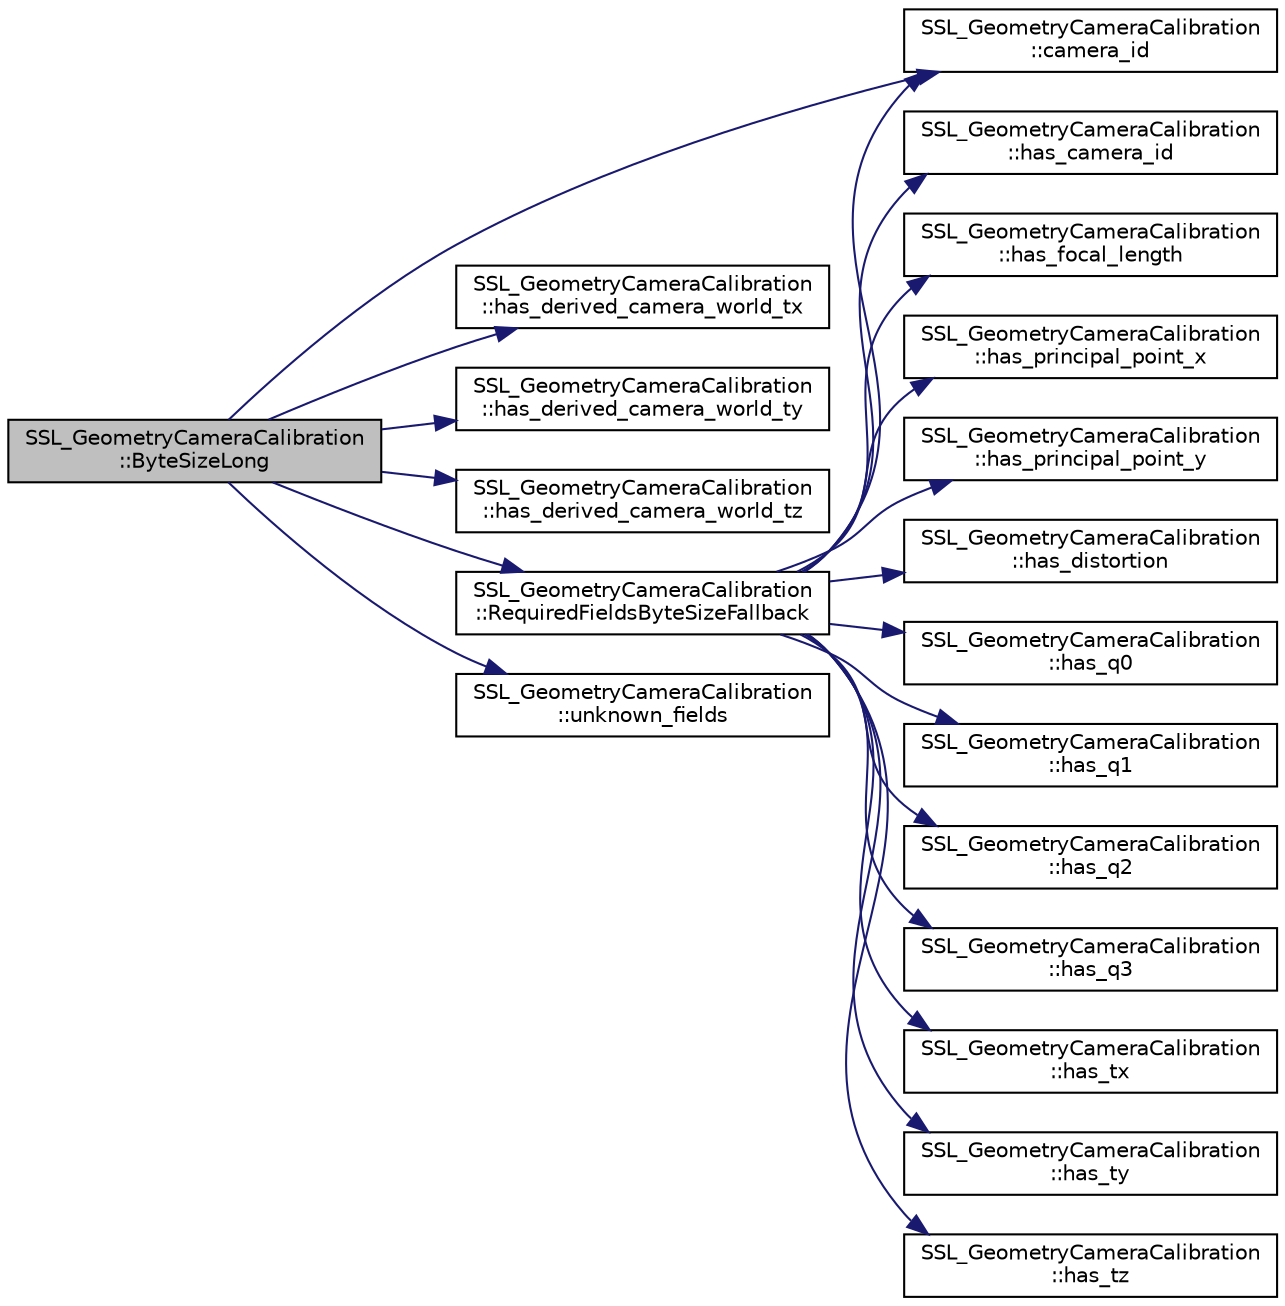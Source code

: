 digraph "SSL_GeometryCameraCalibration::ByteSizeLong"
{
 // INTERACTIVE_SVG=YES
  edge [fontname="Helvetica",fontsize="10",labelfontname="Helvetica",labelfontsize="10"];
  node [fontname="Helvetica",fontsize="10",shape=record];
  rankdir="LR";
  Node1 [label="SSL_GeometryCameraCalibration\l::ByteSizeLong",height=0.2,width=0.4,color="black", fillcolor="grey75", style="filled", fontcolor="black"];
  Node1 -> Node2 [color="midnightblue",fontsize="10",style="solid",fontname="Helvetica"];
  Node2 [label="SSL_GeometryCameraCalibration\l::camera_id",height=0.2,width=0.4,color="black", fillcolor="white", style="filled",URL="$d0/d73/class_s_s_l___geometry_camera_calibration.html#a373965d7280a2a26dc6fd7aecbc35e8f"];
  Node1 -> Node3 [color="midnightblue",fontsize="10",style="solid",fontname="Helvetica"];
  Node3 [label="SSL_GeometryCameraCalibration\l::has_derived_camera_world_tx",height=0.2,width=0.4,color="black", fillcolor="white", style="filled",URL="$d0/d73/class_s_s_l___geometry_camera_calibration.html#a1c1a73e8e1007f75d6b3d70775e4b4f4"];
  Node1 -> Node4 [color="midnightblue",fontsize="10",style="solid",fontname="Helvetica"];
  Node4 [label="SSL_GeometryCameraCalibration\l::has_derived_camera_world_ty",height=0.2,width=0.4,color="black", fillcolor="white", style="filled",URL="$d0/d73/class_s_s_l___geometry_camera_calibration.html#af176feb6e5e9b844f5f95b32a1b85387"];
  Node1 -> Node5 [color="midnightblue",fontsize="10",style="solid",fontname="Helvetica"];
  Node5 [label="SSL_GeometryCameraCalibration\l::has_derived_camera_world_tz",height=0.2,width=0.4,color="black", fillcolor="white", style="filled",URL="$d0/d73/class_s_s_l___geometry_camera_calibration.html#a41f860558caff969dd7ceb6c4a6fab03"];
  Node1 -> Node6 [color="midnightblue",fontsize="10",style="solid",fontname="Helvetica"];
  Node6 [label="SSL_GeometryCameraCalibration\l::RequiredFieldsByteSizeFallback",height=0.2,width=0.4,color="black", fillcolor="white", style="filled",URL="$d0/d73/class_s_s_l___geometry_camera_calibration.html#af633544d0b5c34ca4ebcf9106293cd6e"];
  Node6 -> Node7 [color="midnightblue",fontsize="10",style="solid",fontname="Helvetica"];
  Node7 [label="SSL_GeometryCameraCalibration\l::has_camera_id",height=0.2,width=0.4,color="black", fillcolor="white", style="filled",URL="$d0/d73/class_s_s_l___geometry_camera_calibration.html#a790ef90780a15f12742dfb8139287802"];
  Node6 -> Node2 [color="midnightblue",fontsize="10",style="solid",fontname="Helvetica"];
  Node6 -> Node8 [color="midnightblue",fontsize="10",style="solid",fontname="Helvetica"];
  Node8 [label="SSL_GeometryCameraCalibration\l::has_focal_length",height=0.2,width=0.4,color="black", fillcolor="white", style="filled",URL="$d0/d73/class_s_s_l___geometry_camera_calibration.html#a3040eb19ea1d2157e7763c1e443f0a72"];
  Node6 -> Node9 [color="midnightblue",fontsize="10",style="solid",fontname="Helvetica"];
  Node9 [label="SSL_GeometryCameraCalibration\l::has_principal_point_x",height=0.2,width=0.4,color="black", fillcolor="white", style="filled",URL="$d0/d73/class_s_s_l___geometry_camera_calibration.html#a2f97c94ebc54ca221e8893a42799095c"];
  Node6 -> Node10 [color="midnightblue",fontsize="10",style="solid",fontname="Helvetica"];
  Node10 [label="SSL_GeometryCameraCalibration\l::has_principal_point_y",height=0.2,width=0.4,color="black", fillcolor="white", style="filled",URL="$d0/d73/class_s_s_l___geometry_camera_calibration.html#aa69323b324335de72fcc816175c32840"];
  Node6 -> Node11 [color="midnightblue",fontsize="10",style="solid",fontname="Helvetica"];
  Node11 [label="SSL_GeometryCameraCalibration\l::has_distortion",height=0.2,width=0.4,color="black", fillcolor="white", style="filled",URL="$d0/d73/class_s_s_l___geometry_camera_calibration.html#a2e33d6a4ae7c4e0ccf1bcbbb665035fa"];
  Node6 -> Node12 [color="midnightblue",fontsize="10",style="solid",fontname="Helvetica"];
  Node12 [label="SSL_GeometryCameraCalibration\l::has_q0",height=0.2,width=0.4,color="black", fillcolor="white", style="filled",URL="$d0/d73/class_s_s_l___geometry_camera_calibration.html#a20d503ba30eb1f1b898afa69743f77ef"];
  Node6 -> Node13 [color="midnightblue",fontsize="10",style="solid",fontname="Helvetica"];
  Node13 [label="SSL_GeometryCameraCalibration\l::has_q1",height=0.2,width=0.4,color="black", fillcolor="white", style="filled",URL="$d0/d73/class_s_s_l___geometry_camera_calibration.html#ab3734353b05707381483b83ebda64b99"];
  Node6 -> Node14 [color="midnightblue",fontsize="10",style="solid",fontname="Helvetica"];
  Node14 [label="SSL_GeometryCameraCalibration\l::has_q2",height=0.2,width=0.4,color="black", fillcolor="white", style="filled",URL="$d0/d73/class_s_s_l___geometry_camera_calibration.html#aa917c4e1228a15a683bf758f41291fa1"];
  Node6 -> Node15 [color="midnightblue",fontsize="10",style="solid",fontname="Helvetica"];
  Node15 [label="SSL_GeometryCameraCalibration\l::has_q3",height=0.2,width=0.4,color="black", fillcolor="white", style="filled",URL="$d0/d73/class_s_s_l___geometry_camera_calibration.html#a92933d2d38d9a6bd1df39ba22dc4a246"];
  Node6 -> Node16 [color="midnightblue",fontsize="10",style="solid",fontname="Helvetica"];
  Node16 [label="SSL_GeometryCameraCalibration\l::has_tx",height=0.2,width=0.4,color="black", fillcolor="white", style="filled",URL="$d0/d73/class_s_s_l___geometry_camera_calibration.html#a56b198945abe6af44fbc4345dc7e20dd"];
  Node6 -> Node17 [color="midnightblue",fontsize="10",style="solid",fontname="Helvetica"];
  Node17 [label="SSL_GeometryCameraCalibration\l::has_ty",height=0.2,width=0.4,color="black", fillcolor="white", style="filled",URL="$d0/d73/class_s_s_l___geometry_camera_calibration.html#ad0ffa28a8b76d93b058d86bf32510c97"];
  Node6 -> Node18 [color="midnightblue",fontsize="10",style="solid",fontname="Helvetica"];
  Node18 [label="SSL_GeometryCameraCalibration\l::has_tz",height=0.2,width=0.4,color="black", fillcolor="white", style="filled",URL="$d0/d73/class_s_s_l___geometry_camera_calibration.html#acfd66837d1c82b8c2d6af29b6e032205"];
  Node1 -> Node19 [color="midnightblue",fontsize="10",style="solid",fontname="Helvetica"];
  Node19 [label="SSL_GeometryCameraCalibration\l::unknown_fields",height=0.2,width=0.4,color="black", fillcolor="white", style="filled",URL="$d0/d73/class_s_s_l___geometry_camera_calibration.html#a88ca7c8868055631a5d9ddfa5455b408"];
}
